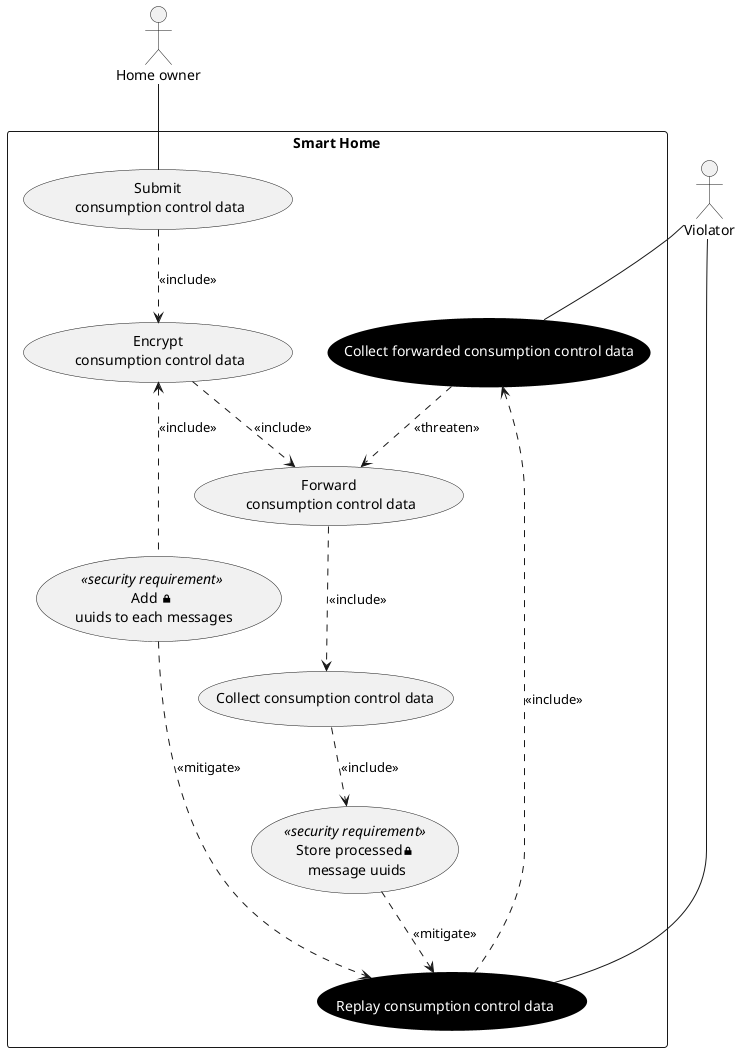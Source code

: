 @startuml
'left to right direction
' title Security oriented misuse case diagram with security requirements for risk TRR-AUTH-1
:Home owner: as ho
:Violator: as v

' skinparam linetype ortho
skinparam usecase {       
    BackgroundColor<<misuse>> black
    BorderColor<<misuse>> black
    FontColor<<misuse>> white
    BackgroundColor<<impact>> lightgrey
    BackgroundColor<<vulnerability>> lightgrey
    BackgroundColor<<security criterion>> lightgreen
}

rectangle "Smart Home" {
    
    usecase "Submit\n consumption control data" as ihd_submit_control
    usecase "Add <&lock-locked>\n uuids to each messages" as sec_req_add_unique_id <<security requirement>>
    usecase "Encrypt\n consumption control data" as ihd_encrypt
    usecase "Forward\n consumption control data" as ihd_send_control
    usecase "Collect forwarded consumption control data" as mis_collect <<misuse>>
    usecase "Replay consumption control data" as mis_replay <<misuse>> 
    
    'ESI
    usecase "Store processed<&lock-locked>\n message uuids" as sec_req_store_processed_id <<security requirement>>
    usecase "Collect consumption control data" as esi_collect
    

}


ho -- ihd_submit_control
ihd_submit_control ..> ihd_encrypt: <<include>>
ihd_encrypt ..> ihd_send_control: <<include>>
ihd_encrypt <.. sec_req_add_unique_id: <<include>>
sec_req_add_unique_id ..> mis_replay: <<mitigate>>


esi_collect ..> sec_req_store_processed_id: <<include>>
sec_req_store_processed_id ..> mis_replay: <<mitigate>>

ihd_send_control ..> esi_collect: <<include>>


'Misuse
v -- mis_collect
v -- mis_replay
mis_collect ..> ihd_send_control: <<threaten>>
mis_collect <.. mis_replay: <<include>>
@enduml